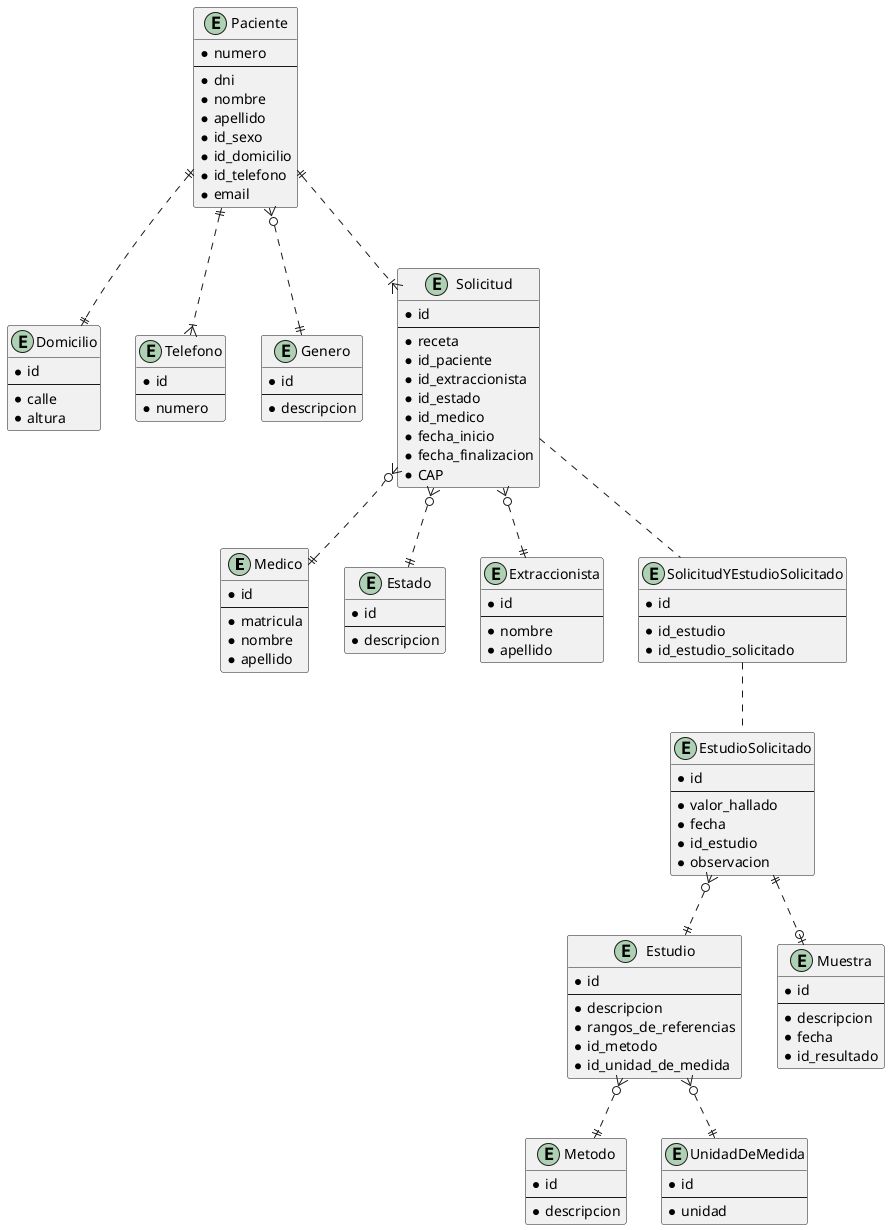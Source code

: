 @startuml BIOMEDICA
entity Medico {
    * id
    --
    * matricula
    * nombre
    * apellido
}

entity Domicilio {
    * id
    --
    * calle
    * altura
}

entity Telefono {
    * id
    --
    * numero
}

entity Genero {
    * id
    --
    * descripcion
}

entity Paciente {
    * numero
    --
    * dni
    * nombre
    * apellido
    * id_sexo
    * id_domicilio
    * id_telefono
    * email
}

entity Estado {
    * id
    --
    * descripcion
}

entity Estudio {
    * id
    --
    * descripcion
    * rangos_de_referencias
    * id_metodo
    * id_unidad_de_medida
}

entity Solicitud {
    * id
    --
    * receta
    * id_paciente
    * id_extraccionista
    * id_estado
    * id_medico
    * fecha_inicio
    * fecha_finalizacion
    * CAP
}

entity Extraccionista {
    * id
    --
    * nombre
    * apellido
}

entity Muestra {
    * id
    --
    * descripcion
    * fecha
    * id_resultado
}

entity Metodo {
    * id
    --
    * descripcion
}

entity EstudioSolicitado {
    * id
    --
    * valor_hallado
    * fecha
    * id_estudio
    * observacion
}

entity UnidadDeMedida {
    * id
    --
    * unidad
}

entity SolicitudYEstudioSolicitado {
    * id
    --
    * id_estudio
    * id_estudio_solicitado
}

Paciente ||..|| Domicilio
Paciente ||..|{ Telefono
Paciente }o..|| Genero
Paciente ||..|{ Solicitud
Solicitud }o..|| Medico
Solicitud }o..|| Estado
EstudioSolicitado ||..o| Muestra
Solicitud }o..|| Extraccionista
Estudio }o..|| Metodo
Estudio }o..|| UnidadDeMedida
EstudioSolicitado }o..|| Estudio
Solicitud .. SolicitudYEstudioSolicitado
SolicitudYEstudioSolicitado .. EstudioSolicitado

@enduml